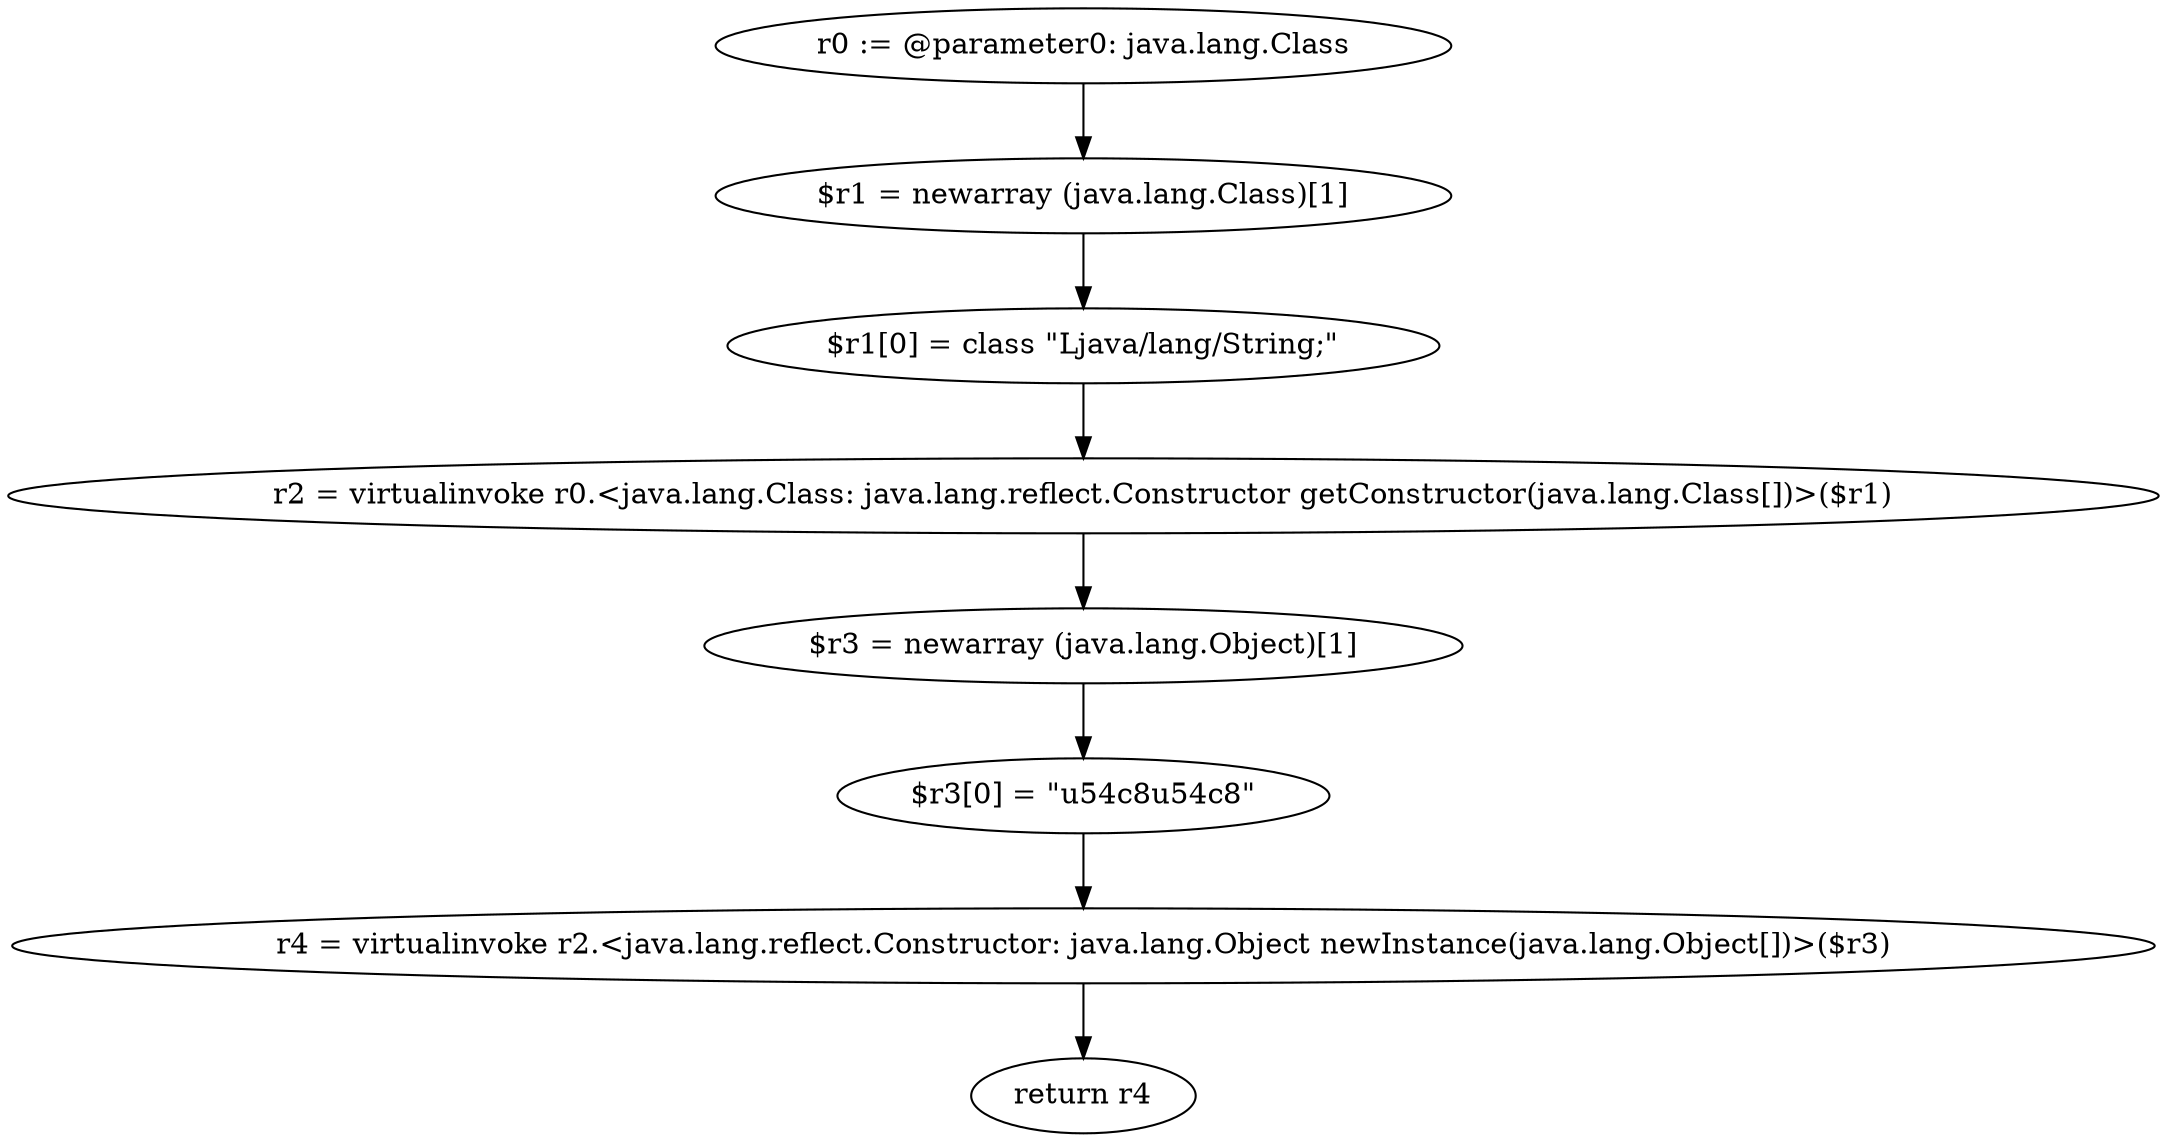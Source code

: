 digraph "unitGraph" {
    "r0 := @parameter0: java.lang.Class"
    "$r1 = newarray (java.lang.Class)[1]"
    "$r1[0] = class \"Ljava/lang/String;\""
    "r2 = virtualinvoke r0.<java.lang.Class: java.lang.reflect.Constructor getConstructor(java.lang.Class[])>($r1)"
    "$r3 = newarray (java.lang.Object)[1]"
    "$r3[0] = \"\u54c8\u54c8\""
    "r4 = virtualinvoke r2.<java.lang.reflect.Constructor: java.lang.Object newInstance(java.lang.Object[])>($r3)"
    "return r4"
    "r0 := @parameter0: java.lang.Class"->"$r1 = newarray (java.lang.Class)[1]";
    "$r1 = newarray (java.lang.Class)[1]"->"$r1[0] = class \"Ljava/lang/String;\"";
    "$r1[0] = class \"Ljava/lang/String;\""->"r2 = virtualinvoke r0.<java.lang.Class: java.lang.reflect.Constructor getConstructor(java.lang.Class[])>($r1)";
    "r2 = virtualinvoke r0.<java.lang.Class: java.lang.reflect.Constructor getConstructor(java.lang.Class[])>($r1)"->"$r3 = newarray (java.lang.Object)[1]";
    "$r3 = newarray (java.lang.Object)[1]"->"$r3[0] = \"\u54c8\u54c8\"";
    "$r3[0] = \"\u54c8\u54c8\""->"r4 = virtualinvoke r2.<java.lang.reflect.Constructor: java.lang.Object newInstance(java.lang.Object[])>($r3)";
    "r4 = virtualinvoke r2.<java.lang.reflect.Constructor: java.lang.Object newInstance(java.lang.Object[])>($r3)"->"return r4";
}
